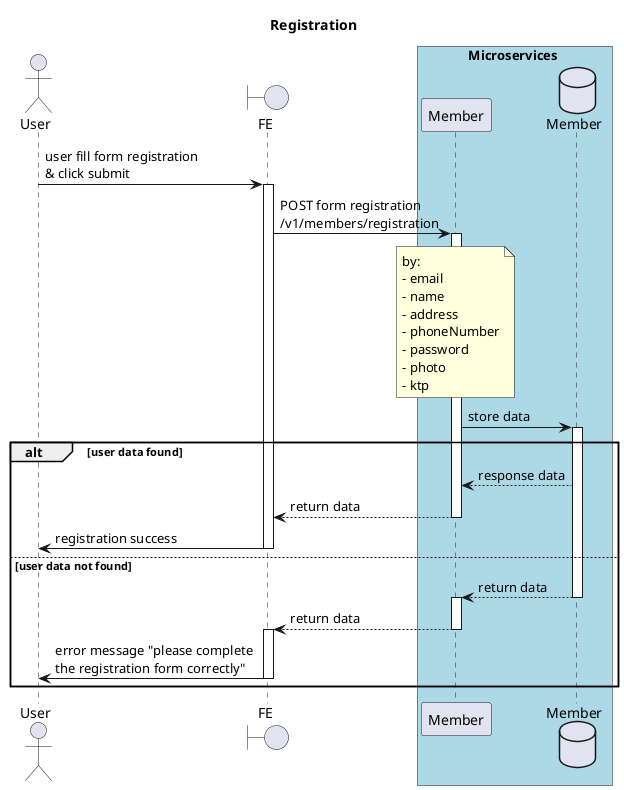 @startuml "Registration"

title "Registration"


actor User as user
boundary "FE" as fe

box Microservices #LightBlue
participant Member as msMember
database Member as dbMember
end box
' participant "Authentication \nServer" as AuthServer

user -> fe++ : user fill form registration \n& click submit
fe-> msMember ++: POST form registration\n/v1/members/registration
note over msMember
    by:
    - email
    - name
    - address
    - phoneNumber
    - password
    - photo
    - ktp
end note
' msMember->AuthServer ++: get retrive key
' AuthServer-->msMember --: return retrive key
msMember ->dbMember++ : store data
alt user data found
    dbMember-->msMember: response data
    msMember-->fe--: return data
    fe->user --: registration success
else user data not found
    dbMember-->msMember--++: return data
    msMember-->fe--++: return data
    fe->user --: error message "please complete \nthe registration form correctly"

end

@enduml